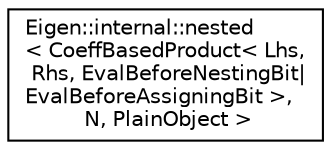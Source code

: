 digraph "Graphical Class Hierarchy"
{
  edge [fontname="Helvetica",fontsize="10",labelfontname="Helvetica",labelfontsize="10"];
  node [fontname="Helvetica",fontsize="10",shape=record];
  rankdir="LR";
  Node1 [label="Eigen::internal::nested\l\< CoeffBasedProduct\< Lhs,\l Rhs, EvalBeforeNestingBit\|\lEvalBeforeAssigningBit \>,\l N, PlainObject \>",height=0.2,width=0.4,color="black", fillcolor="white", style="filled",URL="$struct_eigen_1_1internal_1_1nested_3_01_coeff_based_product_3_01_lhs_00_01_rhs_00_01_eval_before7b609105ea2350588a24d9b4b9763bca.html"];
}
